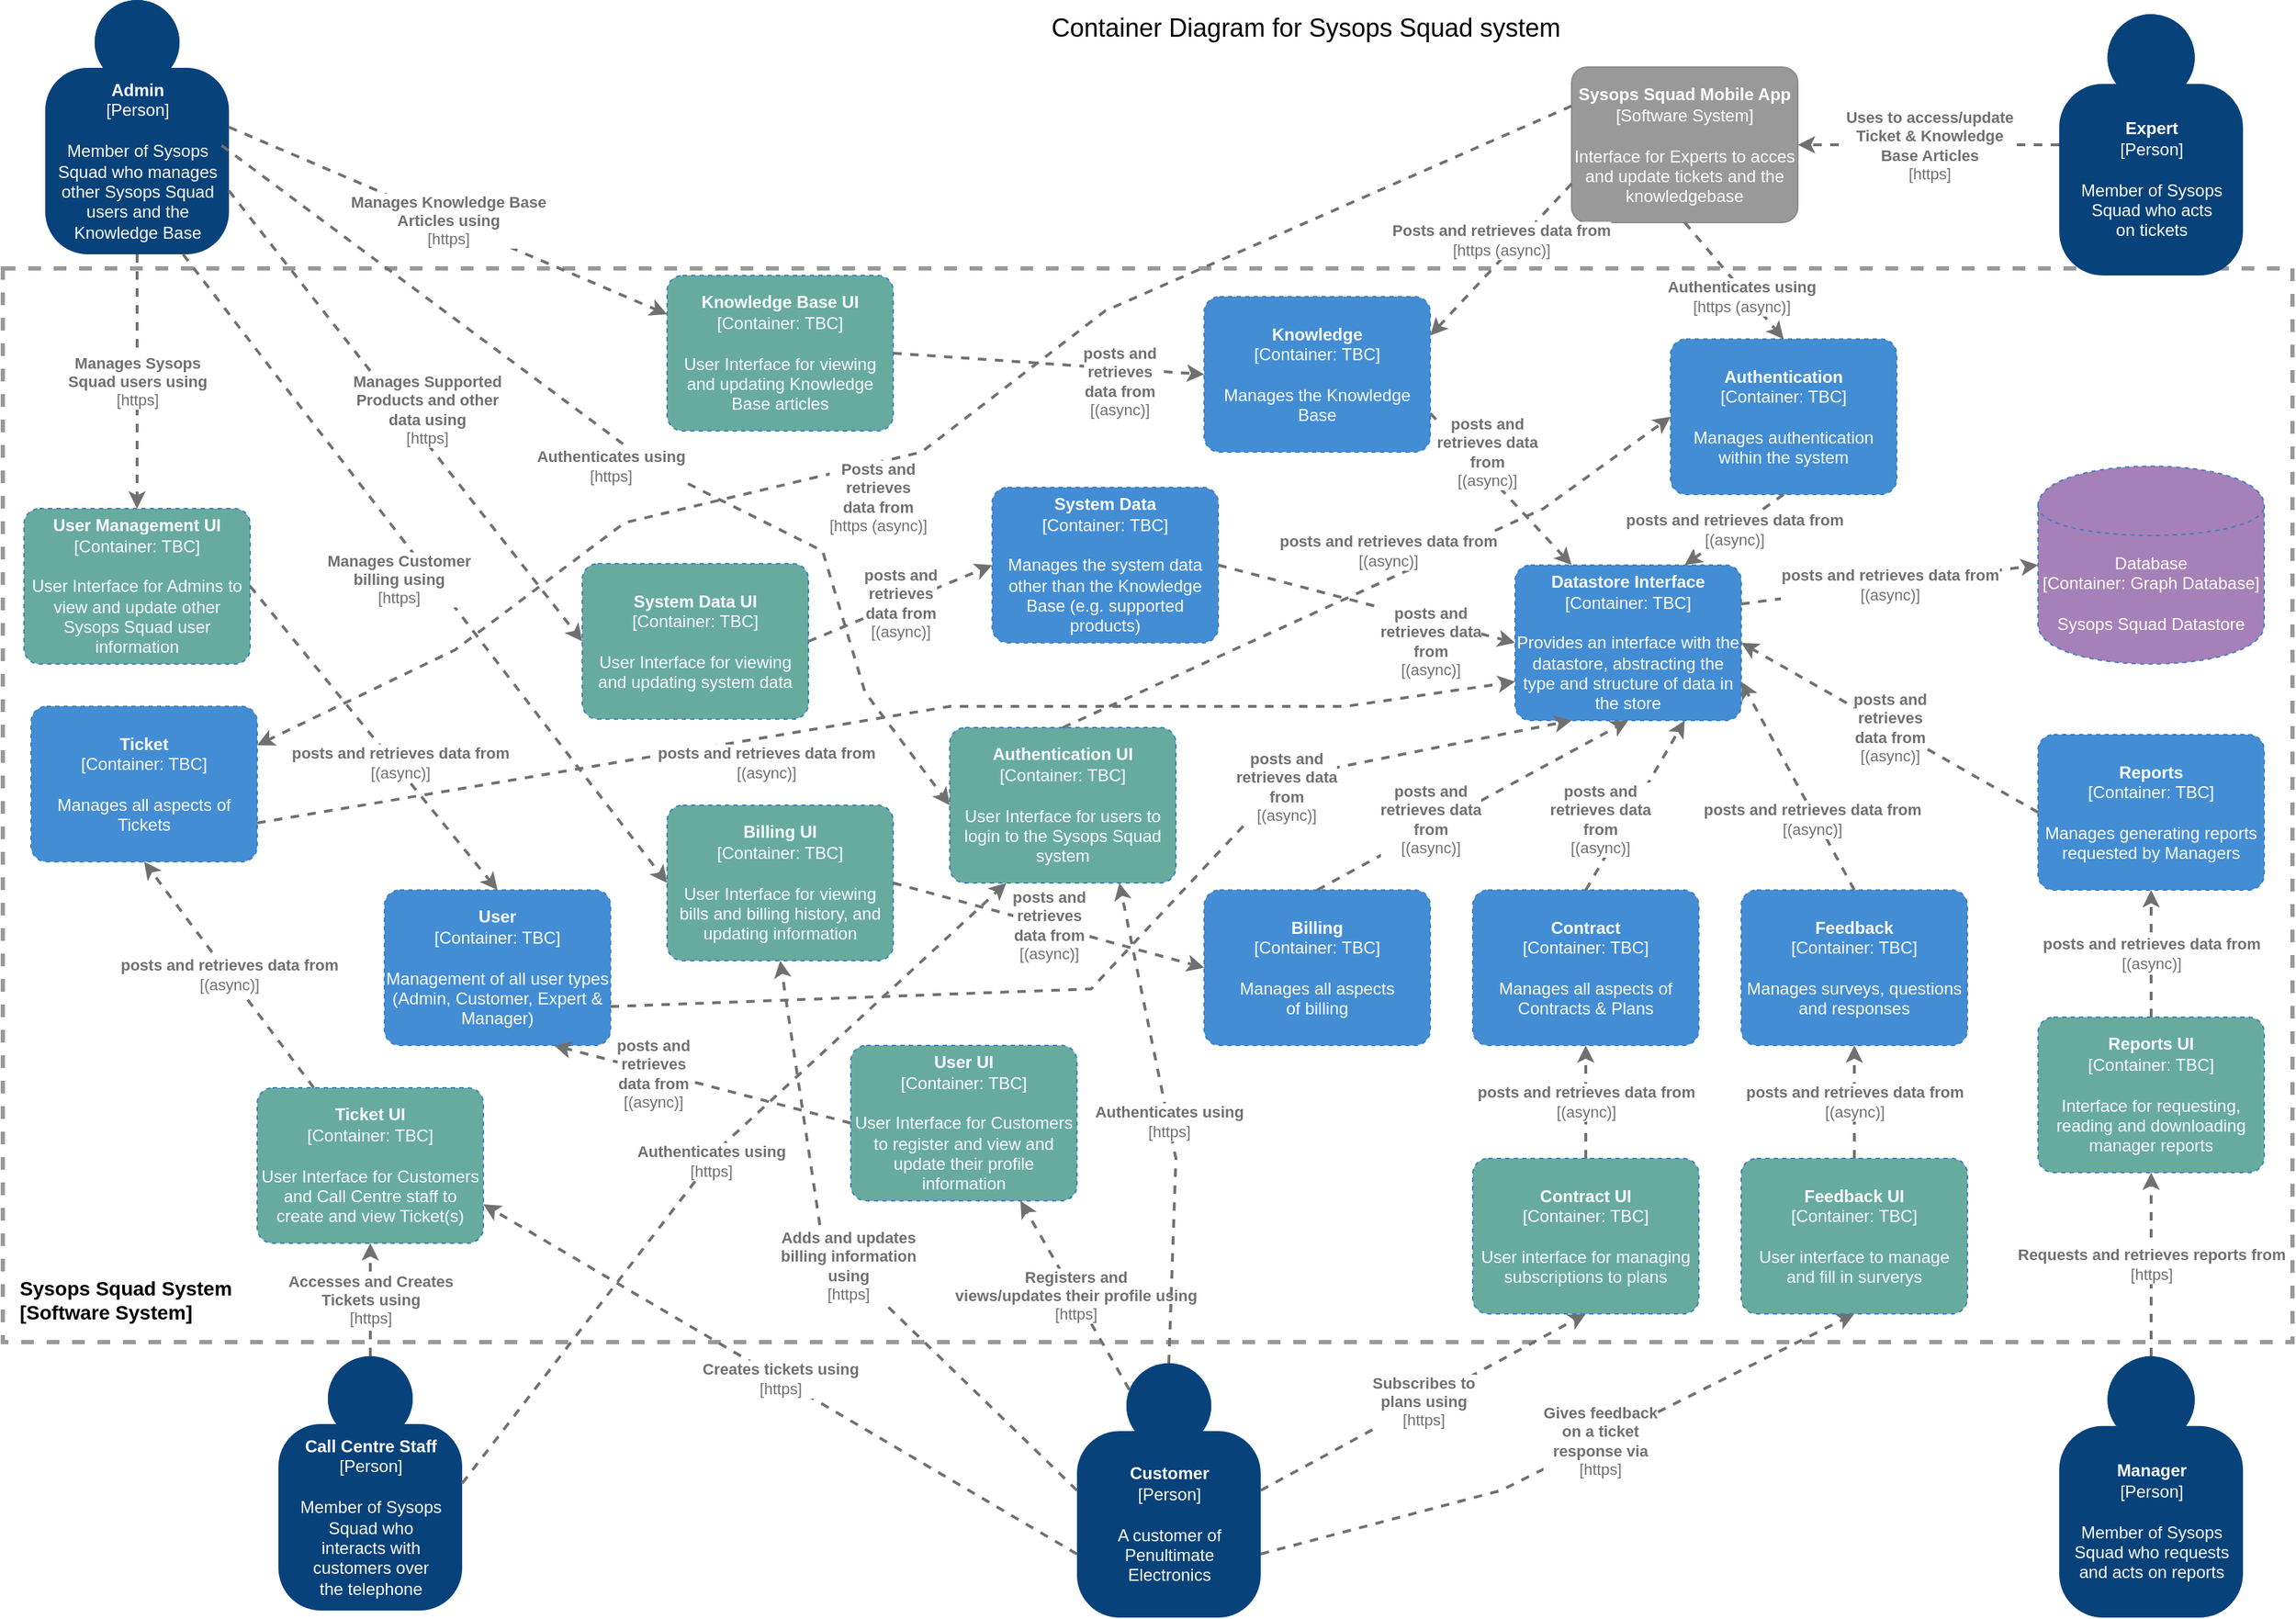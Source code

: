 <mxfile version="14.5.1" type="device"><diagram id="JGTKdq4J8OPJNDH91K8Y" name="Page-1"><mxGraphModel dx="1169" dy="585" grid="1" gridSize="10" guides="1" tooltips="1" connect="1" arrows="1" fold="1" page="1" pageScale="1" pageWidth="1654" pageHeight="1169" math="0" shadow="0"><root><mxCell id="0"/><mxCell id="1" parent="0"/><mxCell id="9Mu90uJZ-NPOADi5AcDV-2" value="" style="rounded=0;whiteSpace=wrap;html=1;dashed=1;strokeWidth=3;strokeColor=#999999;" vertex="1" parent="1"><mxGeometry x="20" y="200" width="1620" height="760" as="geometry"/></mxCell><object placeholders="1" c4Name="Customer" c4Type="Person" c4Description="A customer of &#10;Penultimate &#10;Electronics" label="&lt;b&gt;%c4Name%&lt;/b&gt;&lt;div&gt;[%c4Type%]&lt;/div&gt;&lt;br&gt;&lt;div&gt;%c4Description%&lt;/div&gt;" id="MWgoqS0WtZzF7urWiFQv-1"><mxCell style="html=1;dashed=0;whitespace=wrap;fillColor=#08427b;strokeColor=none;fontColor=#ffffff;shape=mxgraph.c4.person;align=center;metaEdit=1;points=[[0.5,0,0],[1,0.5,0],[1,0.75,0],[0.75,1,0],[0.5,1,0],[0.25,1,0],[0,0.75,0],[0,0.5,0]];metaData={&quot;c4Type&quot;:{&quot;editable&quot;:false}};" parent="1" vertex="1"><mxGeometry x="780" y="975" width="130" height="180" as="geometry"/></mxCell></object><object placeholders="1" c4Name="Sysops Squad Mobile App" c4Type="Software System" c4Description="Interface for Experts to acces and update tickets and the knowledgebase" label="&lt;b&gt;%c4Name%&lt;/b&gt;&lt;div&gt;[%c4Type%]&lt;/div&gt;&lt;br&gt;&lt;div&gt;%c4Description%&lt;/div&gt;" id="MWgoqS0WtZzF7urWiFQv-3"><mxCell style="rounded=1;whiteSpace=wrap;html=1;labelBackgroundColor=none;fillColor=#999999;fontColor=#ffffff;align=center;arcSize=10;strokeColor=#8A8A8A;metaEdit=1;metaData={&quot;c4Type&quot;:{&quot;editable&quot;:false}};points=[[0.25,0,0],[0.5,0,0],[0.75,0,0],[1,0.25,0],[1,0.5,0],[1,0.75,0],[0.75,1,0],[0.5,1,0],[0.25,1,0],[0,0.75,0],[0,0.5,0],[0,0.25,0]];" parent="1" vertex="1"><mxGeometry x="1130" y="57.5" width="160" height="110.0" as="geometry"/></mxCell></object><object placeholders="1" c4Name="Expert" c4Type="Person" c4Description="Member of Sysops &#10;Squad who acts &#10;on tickets" label="&lt;b&gt;%c4Name%&lt;/b&gt;&lt;div&gt;[%c4Type%]&lt;/div&gt;&lt;br&gt;&lt;div&gt;%c4Description%&lt;/div&gt;" id="MWgoqS0WtZzF7urWiFQv-5"><mxCell style="html=1;dashed=0;whitespace=wrap;fillColor=#08427b;strokeColor=none;fontColor=#ffffff;shape=mxgraph.c4.person;align=center;metaEdit=1;points=[[0.5,0,0],[1,0.5,0],[1,0.75,0],[0.75,1,0],[0.5,1,0],[0.25,1,0],[0,0.75,0],[0,0.5,0]];metaData={&quot;c4Type&quot;:{&quot;editable&quot;:false}};" parent="1" vertex="1"><mxGeometry x="1475" y="20" width="130" height="185" as="geometry"/></mxCell></object><object placeholders="1" c4Name="Call Centre Staff" c4Type="Person" c4Description="Member of Sysops&#10;Squad who &#10;interacts with &#10;customers over &#10;the telephone" label="&lt;b&gt;%c4Name%&lt;/b&gt;&lt;div&gt;[%c4Type%]&lt;/div&gt;&lt;br&gt;&lt;div&gt;%c4Description%&lt;/div&gt;" id="MWgoqS0WtZzF7urWiFQv-6"><mxCell style="html=1;dashed=0;whitespace=wrap;fillColor=#08427b;strokeColor=none;fontColor=#ffffff;shape=mxgraph.c4.person;align=center;metaEdit=1;points=[[0.5,0,0],[1,0.5,0],[1,0.75,0],[0.75,1,0],[0.5,1,0],[0.25,1,0],[0,0.75,0],[0,0.5,0]];metaData={&quot;c4Type&quot;:{&quot;editable&quot;:false}};" parent="1" vertex="1"><mxGeometry x="215" y="970" width="130" height="180" as="geometry"/></mxCell></object><object placeholders="1" c4Name="Admin" c4Type="Person" c4Description="Member of Sysops &#10;Squad who manages &#10;other Sysops Squad &#10;users and the &#10;Knowledge Base" label="&lt;b&gt;%c4Name%&lt;/b&gt;&lt;div&gt;[%c4Type%]&lt;/div&gt;&lt;br&gt;&lt;div&gt;%c4Description%&lt;/div&gt;" id="MWgoqS0WtZzF7urWiFQv-7"><mxCell style="html=1;dashed=0;whitespace=wrap;fillColor=#08427b;strokeColor=none;fontColor=#ffffff;shape=mxgraph.c4.person;align=center;metaEdit=1;points=[[0.5,0,0],[1,0.5,0],[1,0.75,0],[0.75,1,0],[0.5,1,0],[0.25,1,0],[0,0.75,0],[0,0.5,0]];metaData={&quot;c4Type&quot;:{&quot;editable&quot;:false}};" parent="1" vertex="1"><mxGeometry x="50" y="10" width="130" height="180" as="geometry"/></mxCell></object><object placeholders="1" c4Type="Relationship" c4Technology="https (async)" c4Description="Posts and retrieves data from" label="&lt;div style=&quot;text-align: left&quot;&gt;&lt;div style=&quot;text-align: center&quot;&gt;&lt;b&gt;%c4Description%&lt;/b&gt;&lt;/div&gt;&lt;div style=&quot;text-align: center&quot;&gt;[%c4Technology%]&lt;/div&gt;&lt;/div&gt;" id="MWgoqS0WtZzF7urWiFQv-11"><mxCell style="edgeStyle=none;rounded=0;html=1;jettySize=auto;orthogonalLoop=1;strokeColor=#707070;strokeWidth=2;fontColor=#707070;jumpStyle=none;dashed=1;metaEdit=1;metaData={&quot;c4Type&quot;:{&quot;editable&quot;:false}};exitX=0;exitY=0.75;exitDx=0;exitDy=0;exitPerimeter=0;entryX=1;entryY=0.25;entryDx=0;entryDy=0;entryPerimeter=0;" parent="1" source="MWgoqS0WtZzF7urWiFQv-3" target="9Mu90uJZ-NPOADi5AcDV-58" edge="1"><mxGeometry x="-0.137" y="-9" width="160" relative="1" as="geometry"><mxPoint x="710" y="590" as="sourcePoint"/><mxPoint x="580" y="20" as="targetPoint"/><mxPoint as="offset"/></mxGeometry></mxCell></object><object placeholders="1" c4Type="Relationship" c4Technology="https" c4Description="Uses to access/update &#10;Ticket &amp; Knowledge &#10;Base Articles" label="&lt;div style=&quot;text-align: left&quot;&gt;&lt;div style=&quot;text-align: center&quot;&gt;&lt;b&gt;%c4Description%&lt;/b&gt;&lt;/div&gt;&lt;div style=&quot;text-align: center&quot;&gt;[%c4Technology%]&lt;/div&gt;&lt;/div&gt;" id="MWgoqS0WtZzF7urWiFQv-12"><mxCell style="edgeStyle=none;rounded=0;html=1;entryX=1;entryY=0.5;jettySize=auto;orthogonalLoop=1;strokeColor=#707070;strokeWidth=2;fontColor=#707070;jumpStyle=none;dashed=1;metaEdit=1;metaData={&quot;c4Type&quot;:{&quot;editable&quot;:false}};exitX=0;exitY=0.5;exitDx=0;exitDy=0;exitPerimeter=0;entryDx=0;entryDy=0;entryPerimeter=0;" parent="1" source="MWgoqS0WtZzF7urWiFQv-5" target="MWgoqS0WtZzF7urWiFQv-3" edge="1"><mxGeometry width="160" relative="1" as="geometry"><mxPoint x="790" y="520" as="sourcePoint"/><mxPoint x="950" y="520" as="targetPoint"/></mxGeometry></mxCell></object><object c4Type="Relationship" c4Technology="https" c4Description="Accesses and Creates &#10;Tickets using" label="&lt;div style=&quot;text-align: left&quot;&gt;&lt;div style=&quot;text-align: center&quot;&gt;&lt;b&gt;%c4Description%&lt;/b&gt;&lt;/div&gt;&lt;div style=&quot;text-align: center&quot;&gt;[%c4Technology%]&lt;/div&gt;&lt;/div&gt;" placeholders="1" id="MWgoqS0WtZzF7urWiFQv-14"><mxCell style="edgeStyle=none;rounded=0;html=1;jettySize=auto;orthogonalLoop=1;strokeColor=#707070;strokeWidth=2;fontColor=#707070;jumpStyle=none;dashed=1;metaEdit=1;metaData={&quot;c4Type&quot;:{&quot;editable&quot;:false}};exitX=0.5;exitY=0;exitDx=0;exitDy=0;exitPerimeter=0;entryX=0.5;entryY=1;entryDx=0;entryDy=0;entryPerimeter=0;" parent="1" source="MWgoqS0WtZzF7urWiFQv-6" target="9Mu90uJZ-NPOADi5AcDV-9" edge="1"><mxGeometry width="160" relative="1" as="geometry"><mxPoint x="160" y="500" as="sourcePoint"/><mxPoint x="60" y="640" as="targetPoint"/></mxGeometry></mxCell></object><object placeholders="1" c4Type="Relationship" c4Technology="https" c4Description="Manages Sysops &#10;Squad users using" label="&lt;div style=&quot;text-align: left&quot;&gt;&lt;div style=&quot;text-align: center&quot;&gt;&lt;b&gt;%c4Description%&lt;/b&gt;&lt;/div&gt;&lt;div style=&quot;text-align: center&quot;&gt;[%c4Technology%]&lt;/div&gt;&lt;/div&gt;" id="MWgoqS0WtZzF7urWiFQv-16"><mxCell style="edgeStyle=none;rounded=0;html=1;jettySize=auto;orthogonalLoop=1;strokeColor=#707070;strokeWidth=2;fontColor=#707070;jumpStyle=none;dashed=1;metaEdit=1;metaData={&quot;c4Type&quot;:{&quot;editable&quot;:false}};exitX=0.5;exitY=1;exitDx=0;exitDy=0;exitPerimeter=0;entryX=0.5;entryY=0;entryDx=0;entryDy=0;entryPerimeter=0;" parent="1" source="MWgoqS0WtZzF7urWiFQv-7" target="9Mu90uJZ-NPOADi5AcDV-56" edge="1"><mxGeometry width="160" relative="1" as="geometry"><mxPoint x="540" y="250" as="sourcePoint"/><mxPoint x="410" y="100" as="targetPoint"/></mxGeometry></mxCell></object><mxCell id="MWgoqS0WtZzF7urWiFQv-17" value="&lt;font style=&quot;font-size: 18px&quot;&gt;Container Diagram for Sysops Squad system&lt;/font&gt;" style="text;html=1;align=left;verticalAlign=middle;resizable=0;points=[];autosize=1;" parent="1" vertex="1"><mxGeometry x="760" y="20" width="380" height="20" as="geometry"/></mxCell><object placeholders="1" c4Name="Reports" c4Type="Container" c4Technology="TBC" c4Description="Manages generating reports requested by Managers" label="&lt;b&gt;%c4Name%&lt;/b&gt;&lt;div&gt;[%c4Type%: %c4Technology%]&lt;/div&gt;&lt;br&gt;&lt;div&gt;%c4Description%&lt;/div&gt;" id="9Mu90uJZ-NPOADi5AcDV-7"><mxCell style="rounded=1;whiteSpace=wrap;html=1;labelBackgroundColor=none;fillColor=#438DD5;fontColor=#ffffff;align=center;arcSize=10;strokeColor=#3C7FC0;metaEdit=1;metaData={&quot;c4Type&quot;:{&quot;editable&quot;:false}};points=[[0.25,0,0],[0.5,0,0],[0.75,0,0],[1,0.25,0],[1,0.5,0],[1,0.75,0],[0.75,1,0],[0.5,1,0],[0.25,1,0],[0,0.75,0],[0,0.5,0],[0,0.25,0]];dashed=1;" vertex="1" parent="1"><mxGeometry x="1460" y="530" width="160" height="110.0" as="geometry"/></mxCell></object><object placeholders="1" c4Name="Feedback" c4Type="Container" c4Technology="TBC" c4Description="Manages surveys, questions and responses" label="&lt;b&gt;%c4Name%&lt;/b&gt;&lt;div&gt;[%c4Type%: %c4Technology%]&lt;/div&gt;&lt;br&gt;&lt;div&gt;%c4Description%&lt;/div&gt;" id="9Mu90uJZ-NPOADi5AcDV-11"><mxCell style="rounded=1;whiteSpace=wrap;html=1;labelBackgroundColor=none;fillColor=#438DD5;fontColor=#ffffff;align=center;arcSize=10;strokeColor=#3C7FC0;metaEdit=1;metaData={&quot;c4Type&quot;:{&quot;editable&quot;:false}};points=[[0.25,0,0],[0.5,0,0],[0.75,0,0],[1,0.25,0],[1,0.5,0],[1,0.75,0],[0.75,1,0],[0.5,1,0],[0.25,1,0],[0,0.75,0],[0,0.5,0],[0,0.25,0]];dashed=1;" vertex="1" parent="1"><mxGeometry x="1250" y="640" width="160" height="110.0" as="geometry"/></mxCell></object><object placeholders="1" c4Type="Relationship" c4Technology="https" c4Description="Registers and &#10;views/updates their profile using" label="&lt;div style=&quot;text-align: left&quot;&gt;&lt;div style=&quot;text-align: center&quot;&gt;&lt;b&gt;%c4Description%&lt;/b&gt;&lt;/div&gt;&lt;div style=&quot;text-align: center&quot;&gt;[%c4Technology%]&lt;/div&gt;&lt;/div&gt;" id="9Mu90uJZ-NPOADi5AcDV-13"><mxCell style="edgeStyle=none;rounded=0;html=1;jettySize=auto;orthogonalLoop=1;strokeColor=#707070;strokeWidth=2;fontColor=#707070;jumpStyle=none;dashed=1;metaEdit=1;metaData={&quot;c4Type&quot;:{&quot;editable&quot;:false}};entryX=0.75;entryY=1;entryDx=0;entryDy=0;entryPerimeter=0;exitX=0.285;exitY=0.104;exitDx=0;exitDy=0;exitPerimeter=0;" edge="1" parent="1" source="MWgoqS0WtZzF7urWiFQv-1" target="9Mu90uJZ-NPOADi5AcDV-4"><mxGeometry width="160" relative="1" as="geometry"><mxPoint x="630" y="1030" as="sourcePoint"/><mxPoint x="1215" y="720" as="targetPoint"/></mxGeometry></mxCell></object><object placeholders="1" c4Type="Relationship" c4Technology="https" c4Description="Authenticates using" label="&lt;div style=&quot;text-align: left&quot;&gt;&lt;div style=&quot;text-align: center&quot;&gt;&lt;b&gt;%c4Description%&lt;/b&gt;&lt;/div&gt;&lt;div style=&quot;text-align: center&quot;&gt;[%c4Technology%]&lt;/div&gt;&lt;/div&gt;" id="9Mu90uJZ-NPOADi5AcDV-16"><mxCell style="edgeStyle=none;rounded=0;html=1;jettySize=auto;orthogonalLoop=1;strokeColor=#707070;strokeWidth=2;fontColor=#707070;jumpStyle=none;dashed=1;metaEdit=1;metaData={&quot;c4Type&quot;:{&quot;editable&quot;:false}};exitX=0.5;exitY=0;exitDx=0;exitDy=0;exitPerimeter=0;entryX=0.75;entryY=1;entryDx=0;entryDy=0;entryPerimeter=0;" edge="1" parent="1" source="MWgoqS0WtZzF7urWiFQv-1" target="9Mu90uJZ-NPOADi5AcDV-5"><mxGeometry width="160" relative="1" as="geometry"><mxPoint x="950" y="810" as="sourcePoint"/><mxPoint x="1120" y="690" as="targetPoint"/><Array as="points"><mxPoint x="850" y="830"/></Array></mxGeometry></mxCell></object><object placeholders="1" c4Type="Relationship" c4Technology="https" c4Description="Subscribes to &#10;plans using" label="&lt;div style=&quot;text-align: left&quot;&gt;&lt;div style=&quot;text-align: center&quot;&gt;&lt;b&gt;%c4Description%&lt;/b&gt;&lt;/div&gt;&lt;div style=&quot;text-align: center&quot;&gt;[%c4Technology%]&lt;/div&gt;&lt;/div&gt;" id="9Mu90uJZ-NPOADi5AcDV-17"><mxCell style="edgeStyle=none;rounded=0;html=1;jettySize=auto;orthogonalLoop=1;strokeColor=#707070;strokeWidth=2;fontColor=#707070;jumpStyle=none;dashed=1;metaEdit=1;metaData={&quot;c4Type&quot;:{&quot;editable&quot;:false}};exitX=1;exitY=0.5;exitDx=0;exitDy=0;exitPerimeter=0;entryX=0.5;entryY=1;entryDx=0;entryDy=0;entryPerimeter=0;" edge="1" parent="1" source="MWgoqS0WtZzF7urWiFQv-1" target="9Mu90uJZ-NPOADi5AcDV-10"><mxGeometry width="160" relative="1" as="geometry"><mxPoint x="930" y="780" as="sourcePoint"/><mxPoint x="1100" y="660" as="targetPoint"/></mxGeometry></mxCell></object><object placeholders="1" c4Type="Relationship" c4Technology="https" c4Description="Creates tickets using" label="&lt;div style=&quot;text-align: left&quot;&gt;&lt;div style=&quot;text-align: center&quot;&gt;&lt;b&gt;%c4Description%&lt;/b&gt;&lt;/div&gt;&lt;div style=&quot;text-align: center&quot;&gt;[%c4Technology%]&lt;/div&gt;&lt;/div&gt;" id="9Mu90uJZ-NPOADi5AcDV-18"><mxCell style="edgeStyle=none;rounded=0;html=1;jettySize=auto;orthogonalLoop=1;strokeColor=#707070;strokeWidth=2;fontColor=#707070;jumpStyle=none;dashed=1;metaEdit=1;metaData={&quot;c4Type&quot;:{&quot;editable&quot;:false}};entryX=1;entryY=0.75;entryDx=0;entryDy=0;entryPerimeter=0;exitX=0;exitY=0.75;exitDx=0;exitDy=0;exitPerimeter=0;" edge="1" parent="1" source="MWgoqS0WtZzF7urWiFQv-1" target="9Mu90uJZ-NPOADi5AcDV-9"><mxGeometry width="160" relative="1" as="geometry"><mxPoint x="720" y="1120" as="sourcePoint"/><mxPoint x="1110" y="640" as="targetPoint"/></mxGeometry></mxCell></object><object placeholders="1" c4Type="Relationship" c4Technology="https" c4Description="Adds and updates &#10;billing information &#10;using" label="&lt;div style=&quot;text-align: left&quot;&gt;&lt;div style=&quot;text-align: center&quot;&gt;&lt;b&gt;%c4Description%&lt;/b&gt;&lt;/div&gt;&lt;div style=&quot;text-align: center&quot;&gt;[%c4Technology%]&lt;/div&gt;&lt;/div&gt;" id="MWgoqS0WtZzF7urWiFQv-10"><mxCell style="edgeStyle=none;rounded=0;html=1;jettySize=auto;orthogonalLoop=1;strokeColor=#707070;strokeWidth=2;fontColor=#707070;jumpStyle=none;dashed=1;metaEdit=1;metaData={&quot;c4Type&quot;:{&quot;editable&quot;:false}};exitX=0;exitY=0.5;exitDx=0;exitDy=0;exitPerimeter=0;entryX=0.5;entryY=1;entryDx=0;entryDy=0;entryPerimeter=0;" parent="1" target="9Mu90uJZ-NPOADi5AcDV-6" edge="1" source="MWgoqS0WtZzF7urWiFQv-1"><mxGeometry x="0.001" y="-1" width="160" relative="1" as="geometry"><mxPoint x="960" y="800" as="sourcePoint"/><mxPoint x="1130" y="680" as="targetPoint"/><Array as="points"><mxPoint x="600" y="890"/></Array><mxPoint as="offset"/></mxGeometry></mxCell></object><object placeholders="1" c4Type="Relationship" c4Technology="https" c4Description="Gives feedback &#10;on a ticket &#10;response via" label="&lt;div style=&quot;text-align: left&quot;&gt;&lt;div style=&quot;text-align: center&quot;&gt;&lt;b&gt;%c4Description%&lt;/b&gt;&lt;/div&gt;&lt;div style=&quot;text-align: center&quot;&gt;[%c4Technology%]&lt;/div&gt;&lt;/div&gt;" id="9Mu90uJZ-NPOADi5AcDV-24"><mxCell style="edgeStyle=none;rounded=0;html=1;jettySize=auto;orthogonalLoop=1;strokeColor=#707070;strokeWidth=2;fontColor=#707070;jumpStyle=none;dashed=1;metaEdit=1;metaData={&quot;c4Type&quot;:{&quot;editable&quot;:false}};exitX=1;exitY=0.75;exitDx=0;exitDy=0;exitPerimeter=0;entryX=0.5;entryY=1;entryDx=0;entryDy=0;entryPerimeter=0;" edge="1" parent="1" source="MWgoqS0WtZzF7urWiFQv-1" target="9Mu90uJZ-NPOADi5AcDV-19"><mxGeometry x="0.116" width="160" relative="1" as="geometry"><mxPoint x="830" y="1010" as="sourcePoint"/><mxPoint x="900" y="600.0" as="targetPoint"/><Array as="points"><mxPoint x="1080" y="1065"/></Array><mxPoint as="offset"/></mxGeometry></mxCell></object><object placeholders="1" c4Name="Contract" c4Type="Container" c4Technology="TBC" c4Description="Manages all aspects of Contracts &amp; Plans" label="&lt;b&gt;%c4Name%&lt;/b&gt;&lt;div&gt;[%c4Type%: %c4Technology%]&lt;/div&gt;&lt;br&gt;&lt;div&gt;%c4Description%&lt;/div&gt;" id="9Mu90uJZ-NPOADi5AcDV-26"><mxCell style="rounded=1;whiteSpace=wrap;html=1;labelBackgroundColor=none;fillColor=#438DD5;fontColor=#ffffff;align=center;arcSize=10;strokeColor=#3C7FC0;metaEdit=1;metaData={&quot;c4Type&quot;:{&quot;editable&quot;:false}};points=[[0.25,0,0],[0.5,0,0],[0.75,0,0],[1,0.25,0],[1,0.5,0],[1,0.75,0],[0.75,1,0],[0.5,1,0],[0.25,1,0],[0,0.75,0],[0,0.5,0],[0,0.25,0]];dashed=1;" vertex="1" parent="1"><mxGeometry x="1060" y="640" width="160" height="110.0" as="geometry"/></mxCell></object><object placeholders="1" c4Type="Relationship" c4Technology="(async)" c4Description="posts and retrieves data from" label="&lt;div style=&quot;text-align: left&quot;&gt;&lt;div style=&quot;text-align: center&quot;&gt;&lt;b&gt;%c4Description%&lt;/b&gt;&lt;/div&gt;&lt;div style=&quot;text-align: center&quot;&gt;[%c4Technology%]&lt;/div&gt;&lt;/div&gt;" id="9Mu90uJZ-NPOADi5AcDV-27"><mxCell style="edgeStyle=none;rounded=0;html=1;entryX=0.5;entryY=1;jettySize=auto;orthogonalLoop=1;strokeColor=#707070;strokeWidth=2;fontColor=#707070;jumpStyle=none;dashed=1;metaEdit=1;metaData={&quot;c4Type&quot;:{&quot;editable&quot;:false}};exitX=0.5;exitY=0;exitDx=0;exitDy=0;exitPerimeter=0;entryDx=0;entryDy=0;entryPerimeter=0;" edge="1" parent="1" source="9Mu90uJZ-NPOADi5AcDV-19" target="9Mu90uJZ-NPOADi5AcDV-11"><mxGeometry width="160" relative="1" as="geometry"><mxPoint x="870" y="630" as="sourcePoint"/><mxPoint x="1030" y="630" as="targetPoint"/></mxGeometry></mxCell></object><mxCell id="9Mu90uJZ-NPOADi5AcDV-28" value="" style="group" vertex="1" connectable="0" parent="1"><mxGeometry x="1250" y="830" width="160" height="110" as="geometry"/></mxCell><object placeholders="1" c4Name="Feedback UI" c4Type="Container" c4Technology="TBC" c4Description="User interface to manage and fill in surverys" label="&lt;b&gt;%c4Name%&lt;/b&gt;&lt;div&gt;[%c4Type%: %c4Technology%]&lt;/div&gt;&lt;br&gt;&lt;div&gt;%c4Description%&lt;/div&gt;" id="9Mu90uJZ-NPOADi5AcDV-19"><mxCell style="rounded=1;whiteSpace=wrap;html=1;labelBackgroundColor=none;fontColor=#ffffff;align=center;arcSize=10;strokeColor=#3C7FC0;metaEdit=1;metaData={&quot;c4Type&quot;:{&quot;editable&quot;:false}};points=[[0.25,0,0],[0.5,0,0],[0.75,0,0],[1,0.25,0],[1,0.5,0],[1,0.75,0],[0.75,1,0],[0.5,1,0],[0.25,1,0],[0,0.75,0],[0,0.5,0],[0,0.25,0]];dashed=1;fillColor=#67AB9F;" vertex="1" parent="9Mu90uJZ-NPOADi5AcDV-28"><mxGeometry width="160" height="110.0" as="geometry"/></mxCell></object><object placeholders="1" c4Type="Relationship" c4Technology="(async)" c4Description="posts and retrieves data from" label="&lt;div style=&quot;text-align: left&quot;&gt;&lt;div style=&quot;text-align: center&quot;&gt;&lt;b&gt;%c4Description%&lt;/b&gt;&lt;/div&gt;&lt;div style=&quot;text-align: center&quot;&gt;[%c4Technology%]&lt;/div&gt;&lt;/div&gt;" id="9Mu90uJZ-NPOADi5AcDV-30"><mxCell style="edgeStyle=none;rounded=0;html=1;entryX=0.5;entryY=1;jettySize=auto;orthogonalLoop=1;strokeColor=#707070;strokeWidth=2;fontColor=#707070;jumpStyle=none;dashed=1;metaEdit=1;metaData={&quot;c4Type&quot;:{&quot;editable&quot;:false}};exitX=0.5;exitY=0;exitDx=0;exitDy=0;exitPerimeter=0;entryDx=0;entryDy=0;entryPerimeter=0;" edge="1" parent="1" source="9Mu90uJZ-NPOADi5AcDV-10" target="9Mu90uJZ-NPOADi5AcDV-26"><mxGeometry width="160" relative="1" as="geometry"><mxPoint x="1110.0" y="680" as="sourcePoint"/><mxPoint x="1090.0" y="600.0" as="targetPoint"/></mxGeometry></mxCell></object><mxCell id="9Mu90uJZ-NPOADi5AcDV-32" value="" style="group" vertex="1" connectable="0" parent="1"><mxGeometry x="1060" y="830" width="160" height="110" as="geometry"/></mxCell><object placeholders="1" c4Name="Contract UI" c4Type="Container" c4Technology="TBC" c4Description="User interface for managing subscriptions to plans" label="&lt;b&gt;%c4Name%&lt;/b&gt;&lt;div&gt;[%c4Type%: %c4Technology%]&lt;/div&gt;&lt;br&gt;&lt;div&gt;%c4Description%&lt;/div&gt;" id="9Mu90uJZ-NPOADi5AcDV-10"><mxCell style="rounded=1;whiteSpace=wrap;html=1;labelBackgroundColor=none;fontColor=#ffffff;align=center;arcSize=10;strokeColor=#3C7FC0;metaEdit=1;metaData={&quot;c4Type&quot;:{&quot;editable&quot;:false}};points=[[0.25,0,0],[0.5,0,0],[0.75,0,0],[1,0.25,0],[1,0.5,0],[1,0.75,0],[0.75,1,0],[0.5,1,0],[0.25,1,0],[0,0.75,0],[0,0.5,0],[0,0.25,0]];dashed=1;fillColor=#67AB9F;" vertex="1" parent="9Mu90uJZ-NPOADi5AcDV-32"><mxGeometry width="160" height="110.0" as="geometry"/></mxCell></object><object placeholders="1" c4Name="Manager" c4Type="Person" c4Description="Member of Sysops &#10;Squad who requests&#10;and acts on reports" label="&lt;b&gt;%c4Name%&lt;/b&gt;&lt;div&gt;[%c4Type%]&lt;/div&gt;&lt;br&gt;&lt;div&gt;%c4Description%&lt;/div&gt;" id="9Mu90uJZ-NPOADi5AcDV-33"><mxCell style="html=1;dashed=0;whitespace=wrap;fillColor=#08427b;strokeColor=none;fontColor=#ffffff;shape=mxgraph.c4.person;align=center;metaEdit=1;points=[[0.5,0,0],[1,0.5,0],[1,0.75,0],[0.75,1,0],[0.5,1,0],[0.25,1,0],[0,0.75,0],[0,0.5,0]];metaData={&quot;c4Type&quot;:{&quot;editable&quot;:false}};" vertex="1" parent="1"><mxGeometry x="1475" y="970" width="130" height="185" as="geometry"/></mxCell></object><object placeholders="1" c4Type="Relationship" c4Technology="https" c4Description="Requests and retrieves reports from" label="&lt;div style=&quot;text-align: left&quot;&gt;&lt;div style=&quot;text-align: center&quot;&gt;&lt;b&gt;%c4Description%&lt;/b&gt;&lt;/div&gt;&lt;div style=&quot;text-align: center&quot;&gt;[%c4Technology%]&lt;/div&gt;&lt;/div&gt;" id="9Mu90uJZ-NPOADi5AcDV-34"><mxCell style="edgeStyle=none;rounded=0;html=1;jettySize=auto;orthogonalLoop=1;strokeColor=#707070;strokeWidth=2;fontColor=#707070;jumpStyle=none;dashed=1;metaEdit=1;metaData={&quot;c4Type&quot;:{&quot;editable&quot;:false}};entryX=0.5;entryY=1;entryDx=0;entryDy=0;entryPerimeter=0;exitX=0.5;exitY=0;exitDx=0;exitDy=0;exitPerimeter=0;" edge="1" parent="1" source="9Mu90uJZ-NPOADi5AcDV-33" target="9Mu90uJZ-NPOADi5AcDV-35"><mxGeometry width="160" relative="1" as="geometry"><mxPoint x="1440" y="217.5" as="sourcePoint"/><mxPoint x="1210" y="235" as="targetPoint"/></mxGeometry></mxCell></object><mxCell id="9Mu90uJZ-NPOADi5AcDV-38" value="" style="group" vertex="1" connectable="0" parent="1"><mxGeometry x="1460" y="730" width="160" height="110" as="geometry"/></mxCell><object placeholders="1" c4Name="Reports UI" c4Type="Container" c4Technology="TBC" c4Description="Interface for requesting, reading and downloading manager reports" label="&lt;b&gt;%c4Name%&lt;/b&gt;&lt;div&gt;[%c4Type%: %c4Technology%]&lt;/div&gt;&lt;br&gt;&lt;div&gt;%c4Description%&lt;/div&gt;" id="9Mu90uJZ-NPOADi5AcDV-35"><mxCell style="rounded=1;whiteSpace=wrap;html=1;labelBackgroundColor=none;fontColor=#ffffff;align=center;arcSize=10;strokeColor=#3C7FC0;metaEdit=1;metaData={&quot;c4Type&quot;:{&quot;editable&quot;:false}};points=[[0.25,0,0],[0.5,0,0],[0.75,0,0],[1,0.25,0],[1,0.5,0],[1,0.75,0],[0.75,1,0],[0.5,1,0],[0.25,1,0],[0,0.75,0],[0,0.5,0],[0,0.25,0]];dashed=1;fillColor=#67AB9F;" vertex="1" parent="9Mu90uJZ-NPOADi5AcDV-38"><mxGeometry width="160" height="110.0" as="geometry"/></mxCell></object><object placeholders="1" c4Type="Relationship" c4Technology="(async)" c4Description="posts and retrieves data from" label="&lt;div style=&quot;text-align: left&quot;&gt;&lt;div style=&quot;text-align: center&quot;&gt;&lt;b&gt;%c4Description%&lt;/b&gt;&lt;/div&gt;&lt;div style=&quot;text-align: center&quot;&gt;[%c4Technology%]&lt;/div&gt;&lt;/div&gt;" id="9Mu90uJZ-NPOADi5AcDV-39"><mxCell style="edgeStyle=none;rounded=0;html=1;entryX=0.5;entryY=1;jettySize=auto;orthogonalLoop=1;strokeColor=#707070;strokeWidth=2;fontColor=#707070;jumpStyle=none;dashed=1;metaEdit=1;metaData={&quot;c4Type&quot;:{&quot;editable&quot;:false}};exitX=0.5;exitY=0;exitDx=0;exitDy=0;exitPerimeter=0;entryDx=0;entryDy=0;entryPerimeter=0;" edge="1" parent="1" source="9Mu90uJZ-NPOADi5AcDV-35" target="9Mu90uJZ-NPOADi5AcDV-7"><mxGeometry width="160" relative="1" as="geometry"><mxPoint x="1110" y="680" as="sourcePoint"/><mxPoint x="1200" y="610" as="targetPoint"/></mxGeometry></mxCell></object><object placeholders="1" c4Name="Billing" c4Type="Container" c4Technology="TBC" c4Description="Manages all aspects &#10;of billing" label="&lt;b&gt;%c4Name%&lt;/b&gt;&lt;div&gt;[%c4Type%: %c4Technology%]&lt;/div&gt;&lt;br&gt;&lt;div&gt;%c4Description%&lt;/div&gt;" id="9Mu90uJZ-NPOADi5AcDV-41"><mxCell style="rounded=1;whiteSpace=wrap;html=1;labelBackgroundColor=none;fillColor=#438DD5;fontColor=#ffffff;align=center;arcSize=10;strokeColor=#3C7FC0;metaEdit=1;metaData={&quot;c4Type&quot;:{&quot;editable&quot;:false}};points=[[0.25,0,0],[0.5,0,0],[0.75,0,0],[1,0.25,0],[1,0.5,0],[1,0.75,0],[0.75,1,0],[0.5,1,0],[0.25,1,0],[0,0.75,0],[0,0.5,0],[0,0.25,0]];dashed=1;" vertex="1" parent="1"><mxGeometry x="870" y="640" width="160" height="110.0" as="geometry"/></mxCell></object><mxCell id="9Mu90uJZ-NPOADi5AcDV-43" value="" style="group" vertex="1" connectable="0" parent="1"><mxGeometry x="490" y="580" width="160" height="110" as="geometry"/></mxCell><object placeholders="1" c4Name="Billing UI" c4Type="Container" c4Technology="TBC" c4Description="User Interface for viewing bills and billing history, and updating information" label="&lt;b&gt;%c4Name%&lt;/b&gt;&lt;div&gt;[%c4Type%: %c4Technology%]&lt;/div&gt;&lt;br&gt;&lt;div&gt;%c4Description%&lt;/div&gt;" id="9Mu90uJZ-NPOADi5AcDV-6"><mxCell style="rounded=1;whiteSpace=wrap;html=1;labelBackgroundColor=none;fontColor=#ffffff;align=center;arcSize=10;strokeColor=#3C7FC0;metaEdit=1;metaData={&quot;c4Type&quot;:{&quot;editable&quot;:false}};points=[[0.25,0,0],[0.5,0,0],[0.75,0,0],[1,0.25,0],[1,0.5,0],[1,0.75,0],[0.75,1,0],[0.5,1,0],[0.25,1,0],[0,0.75,0],[0,0.5,0],[0,0.25,0]];dashed=1;fillColor=#67AB9F;" vertex="1" parent="9Mu90uJZ-NPOADi5AcDV-43"><mxGeometry width="160" height="110.0" as="geometry"/></mxCell></object><object placeholders="1" c4Type="Relationship" c4Technology="(async)" c4Description="posts and &#10;retrieves &#10;data from" label="&lt;div style=&quot;text-align: left&quot;&gt;&lt;div style=&quot;text-align: center&quot;&gt;&lt;b&gt;%c4Description%&lt;/b&gt;&lt;/div&gt;&lt;div style=&quot;text-align: center&quot;&gt;[%c4Technology%]&lt;/div&gt;&lt;/div&gt;" id="9Mu90uJZ-NPOADi5AcDV-44"><mxCell style="edgeStyle=none;rounded=0;html=1;entryX=0;entryY=0.5;jettySize=auto;orthogonalLoop=1;strokeColor=#707070;strokeWidth=2;fontColor=#707070;jumpStyle=none;dashed=1;metaEdit=1;metaData={&quot;c4Type&quot;:{&quot;editable&quot;:false}};exitX=1;exitY=0.5;exitDx=0;exitDy=0;exitPerimeter=0;entryDx=0;entryDy=0;entryPerimeter=0;" edge="1" parent="1" source="9Mu90uJZ-NPOADi5AcDV-6" target="9Mu90uJZ-NPOADi5AcDV-41"><mxGeometry width="160" relative="1" as="geometry"><mxPoint x="820" y="560" as="sourcePoint"/><mxPoint x="890" y="450" as="targetPoint"/></mxGeometry></mxCell></object><object placeholders="1" c4Type="Database" c4Technology="Graph Database" c4Description="Sysops Squad Datastore" label="%c4Type%&lt;div&gt;[Container:&amp;nbsp;%c4Technology%]&lt;/div&gt;&lt;br&gt;&lt;div&gt;%c4Description%&lt;/div&gt;" id="9Mu90uJZ-NPOADi5AcDV-45"><mxCell style="shape=cylinder;whiteSpace=wrap;html=1;boundedLbl=1;rounded=0;labelBackgroundColor=none;fontSize=12;fontColor=#ffffff;align=center;strokeColor=#3C7FC0;metaEdit=1;points=[[0.5,0,0],[1,0.25,0],[1,0.5,0],[1,0.75,0],[0.5,1,0],[0,0.75,0],[0,0.5,0],[0,0.25,0]];metaData={&quot;c4Type&quot;:{&quot;editable&quot;:false}};dashed=1;fillColor=#A680B8;" vertex="1" parent="1"><mxGeometry x="1460" y="340" width="160" height="140" as="geometry"/></mxCell></object><object placeholders="1" c4Name="Authentication" c4Type="Container" c4Technology="TBC" c4Description="Manages authentication within the system" label="&lt;b&gt;%c4Name%&lt;/b&gt;&lt;div&gt;[%c4Type%: %c4Technology%]&lt;/div&gt;&lt;br&gt;&lt;div&gt;%c4Description%&lt;/div&gt;" id="9Mu90uJZ-NPOADi5AcDV-46"><mxCell style="rounded=1;whiteSpace=wrap;html=1;labelBackgroundColor=none;fillColor=#438DD5;fontColor=#ffffff;align=center;arcSize=10;strokeColor=#3C7FC0;metaEdit=1;metaData={&quot;c4Type&quot;:{&quot;editable&quot;:false}};points=[[0.25,0,0],[0.5,0,0],[0.75,0,0],[1,0.25,0],[1,0.5,0],[1,0.75,0],[0.75,1,0],[0.5,1,0],[0.25,1,0],[0,0.75,0],[0,0.5,0],[0,0.25,0]];dashed=1;" vertex="1" parent="1"><mxGeometry x="1200" y="250" width="160" height="110.0" as="geometry"/></mxCell></object><object placeholders="1" c4Name="Ticket" c4Type="Container" c4Technology="TBC" c4Description="Manages all aspects of Tickets" label="&lt;b&gt;%c4Name%&lt;/b&gt;&lt;div&gt;[%c4Type%: %c4Technology%]&lt;/div&gt;&lt;br&gt;&lt;div&gt;%c4Description%&lt;/div&gt;" id="9Mu90uJZ-NPOADi5AcDV-49"><mxCell style="rounded=1;whiteSpace=wrap;html=1;labelBackgroundColor=none;fillColor=#438DD5;fontColor=#ffffff;align=center;arcSize=10;strokeColor=#3C7FC0;metaEdit=1;metaData={&quot;c4Type&quot;:{&quot;editable&quot;:false}};points=[[0.25,0,0],[0.5,0,0],[0.75,0,0],[1,0.25,0],[1,0.5,0],[1,0.75,0],[0.75,1,0],[0.5,1,0],[0.25,1,0],[0,0.75,0],[0,0.5,0],[0,0.25,0]];dashed=1;" vertex="1" parent="1"><mxGeometry x="40" y="510" width="160" height="110.0" as="geometry"/></mxCell></object><object placeholders="1" c4Type="Relationship" c4Technology="(async)" c4Description="posts and retrieves data from" label="&lt;div style=&quot;text-align: left&quot;&gt;&lt;div style=&quot;text-align: center&quot;&gt;&lt;b&gt;%c4Description%&lt;/b&gt;&lt;/div&gt;&lt;div style=&quot;text-align: center&quot;&gt;[%c4Technology%]&lt;/div&gt;&lt;/div&gt;" id="9Mu90uJZ-NPOADi5AcDV-50"><mxCell style="edgeStyle=none;rounded=0;html=1;entryX=0.5;entryY=1;jettySize=auto;orthogonalLoop=1;strokeColor=#707070;strokeWidth=2;fontColor=#707070;jumpStyle=none;dashed=1;metaEdit=1;metaData={&quot;c4Type&quot;:{&quot;editable&quot;:false}};exitX=0.25;exitY=0;exitDx=0;exitDy=0;exitPerimeter=0;entryDx=0;entryDy=0;entryPerimeter=0;" edge="1" parent="1" source="9Mu90uJZ-NPOADi5AcDV-9" target="9Mu90uJZ-NPOADi5AcDV-49"><mxGeometry width="160" relative="1" as="geometry"><mxPoint x="765" y="580" as="sourcePoint"/><mxPoint x="720" y="490" as="targetPoint"/></mxGeometry></mxCell></object><mxCell id="9Mu90uJZ-NPOADi5AcDV-51" value="" style="group" vertex="1" connectable="0" parent="1"><mxGeometry x="690" y="525" width="160" height="110" as="geometry"/></mxCell><object placeholders="1" c4Name="Authentication UI" c4Type="Container" c4Technology="TBC" c4Description="User Interface for users to login to the Sysops Squad system" label="&lt;b&gt;%c4Name%&lt;/b&gt;&lt;div&gt;[%c4Type%: %c4Technology%]&lt;/div&gt;&lt;br&gt;&lt;div&gt;%c4Description%&lt;/div&gt;" id="9Mu90uJZ-NPOADi5AcDV-5"><mxCell style="rounded=1;whiteSpace=wrap;html=1;labelBackgroundColor=none;fontColor=#ffffff;align=center;arcSize=10;strokeColor=#3C7FC0;metaEdit=1;metaData={&quot;c4Type&quot;:{&quot;editable&quot;:false}};points=[[0.25,0,0],[0.5,0,0],[0.75,0,0],[1,0.25,0],[1,0.5,0],[1,0.75,0],[0.75,1,0],[0.5,1,0],[0.25,1,0],[0,0.75,0],[0,0.5,0],[0,0.25,0]];dashed=1;fillColor=#67AB9F;" vertex="1" parent="9Mu90uJZ-NPOADi5AcDV-51"><mxGeometry width="160" height="110.0" as="geometry"/></mxCell></object><mxCell id="9Mu90uJZ-NPOADi5AcDV-53" value="" style="group" vertex="1" connectable="0" parent="1"><mxGeometry x="200" y="780" width="160" height="110" as="geometry"/></mxCell><object placeholders="1" c4Name="Ticket UI" c4Type="Container" c4Technology="TBC" c4Description="User Interface for Customers and Call Centre staff to create and view Ticket(s)" label="&lt;b&gt;%c4Name%&lt;/b&gt;&lt;div&gt;[%c4Type%: %c4Technology%]&lt;/div&gt;&lt;br&gt;&lt;div&gt;%c4Description%&lt;/div&gt;" id="9Mu90uJZ-NPOADi5AcDV-9"><mxCell style="rounded=1;whiteSpace=wrap;html=1;labelBackgroundColor=none;fontColor=#ffffff;align=center;arcSize=10;strokeColor=#3C7FC0;metaEdit=1;metaData={&quot;c4Type&quot;:{&quot;editable&quot;:false}};points=[[0.25,0,0],[0.5,0,0],[0.75,0,0],[1,0.25,0],[1,0.5,0],[1,0.75,0],[0.75,1,0],[0.5,1,0],[0.25,1,0],[0,0.75,0],[0,0.5,0],[0,0.25,0]];dashed=1;fillColor=#67AB9F;" vertex="1" parent="9Mu90uJZ-NPOADi5AcDV-53"><mxGeometry width="160" height="110.0" as="geometry"/></mxCell></object><object placeholders="1" c4Name="User" c4Type="Container" c4Technology="TBC" c4Description="Management of all user types (Admin, Customer, Expert &amp; Manager)" label="&lt;b&gt;%c4Name%&lt;/b&gt;&lt;div&gt;[%c4Type%: %c4Technology%]&lt;/div&gt;&lt;br&gt;&lt;div&gt;%c4Description%&lt;/div&gt;" id="9Mu90uJZ-NPOADi5AcDV-54"><mxCell style="rounded=1;whiteSpace=wrap;html=1;labelBackgroundColor=none;fillColor=#438DD5;fontColor=#ffffff;align=center;arcSize=10;strokeColor=#3C7FC0;metaEdit=1;metaData={&quot;c4Type&quot;:{&quot;editable&quot;:false}};points=[[0.25,0,0],[0.5,0,0],[0.75,0,0],[1,0.25,0],[1,0.5,0],[1,0.75,0],[0.75,1,0],[0.5,1,0],[0.25,1,0],[0,0.75,0],[0,0.5,0],[0,0.25,0]];dashed=1;" vertex="1" parent="1"><mxGeometry x="290" y="640" width="160" height="110.0" as="geometry"/></mxCell></object><object placeholders="1" c4Type="Relationship" c4Technology="(async)" c4Description="posts and &#10;retrieves &#10;data from" label="&lt;div style=&quot;text-align: left&quot;&gt;&lt;div style=&quot;text-align: center&quot;&gt;&lt;b&gt;%c4Description%&lt;/b&gt;&lt;/div&gt;&lt;div style=&quot;text-align: center&quot;&gt;[%c4Technology%]&lt;/div&gt;&lt;/div&gt;" id="9Mu90uJZ-NPOADi5AcDV-55"><mxCell style="edgeStyle=none;rounded=0;html=1;entryX=0.75;entryY=1;jettySize=auto;orthogonalLoop=1;strokeColor=#707070;strokeWidth=2;fontColor=#707070;jumpStyle=none;dashed=1;metaEdit=1;metaData={&quot;c4Type&quot;:{&quot;editable&quot;:false}};exitX=0;exitY=0.5;exitDx=0;exitDy=0;exitPerimeter=0;entryDx=0;entryDy=0;entryPerimeter=0;" edge="1" parent="1" source="9Mu90uJZ-NPOADi5AcDV-4" target="9Mu90uJZ-NPOADi5AcDV-54"><mxGeometry x="0.329" y="2" width="160" relative="1" as="geometry"><mxPoint x="590" y="540" as="sourcePoint"/><mxPoint x="530" y="480" as="targetPoint"/><mxPoint as="offset"/></mxGeometry></mxCell></object><object placeholders="1" c4Type="Relationship" c4Technology="(async)" c4Description="posts and retrieves data from" label="&lt;div style=&quot;text-align: left&quot;&gt;&lt;div style=&quot;text-align: center&quot;&gt;&lt;b&gt;%c4Description%&lt;/b&gt;&lt;/div&gt;&lt;div style=&quot;text-align: center&quot;&gt;[%c4Technology%]&lt;/div&gt;&lt;/div&gt;" id="9Mu90uJZ-NPOADi5AcDV-57"><mxCell style="edgeStyle=none;rounded=0;html=1;entryX=0.5;entryY=0;jettySize=auto;orthogonalLoop=1;strokeColor=#707070;strokeWidth=2;fontColor=#707070;jumpStyle=none;dashed=1;metaEdit=1;metaData={&quot;c4Type&quot;:{&quot;editable&quot;:false}};exitX=1;exitY=0.5;exitDx=0;exitDy=0;exitPerimeter=0;entryDx=0;entryDy=0;entryPerimeter=0;" edge="1" parent="1" source="9Mu90uJZ-NPOADi5AcDV-56" target="9Mu90uJZ-NPOADi5AcDV-54"><mxGeometry x="0.178" y="3" width="160" relative="1" as="geometry"><mxPoint x="530" y="700" as="sourcePoint"/><mxPoint x="415" y="620" as="targetPoint"/><mxPoint as="offset"/></mxGeometry></mxCell></object><object placeholders="1" c4Name="Knowledge" c4Type="Container" c4Technology="TBC" c4Description="Manages the Knowledge Base" label="&lt;b&gt;%c4Name%&lt;/b&gt;&lt;div&gt;[%c4Type%: %c4Technology%]&lt;/div&gt;&lt;br&gt;&lt;div&gt;%c4Description%&lt;/div&gt;" id="9Mu90uJZ-NPOADi5AcDV-58"><mxCell style="rounded=1;whiteSpace=wrap;html=1;labelBackgroundColor=none;fillColor=#438DD5;fontColor=#ffffff;align=center;arcSize=10;strokeColor=#3C7FC0;metaEdit=1;metaData={&quot;c4Type&quot;:{&quot;editable&quot;:false}};points=[[0.25,0,0],[0.5,0,0],[0.75,0,0],[1,0.25,0],[1,0.5,0],[1,0.75,0],[0.75,1,0],[0.5,1,0],[0.25,1,0],[0,0.75,0],[0,0.5,0],[0,0.25,0]];dashed=1;" vertex="1" parent="1"><mxGeometry x="870" y="220" width="160" height="110.0" as="geometry"/></mxCell></object><mxCell id="9Mu90uJZ-NPOADi5AcDV-60" value="" style="group" vertex="1" connectable="0" parent="1"><mxGeometry x="620" y="750" width="160" height="110" as="geometry"/></mxCell><object placeholders="1" c4Name="User UI" c4Type="Container" c4Technology="TBC" c4Description="User Interface for Customers to register and view and update their profile information" label="&lt;b&gt;%c4Name%&lt;/b&gt;&lt;div&gt;[%c4Type%: %c4Technology%]&lt;/div&gt;&lt;br&gt;&lt;div&gt;%c4Description%&lt;/div&gt;" id="9Mu90uJZ-NPOADi5AcDV-4"><mxCell style="rounded=1;whiteSpace=wrap;html=1;labelBackgroundColor=none;fontColor=#ffffff;align=center;arcSize=10;strokeColor=#3C7FC0;metaEdit=1;metaData={&quot;c4Type&quot;:{&quot;editable&quot;:false}};points=[[0.25,0,0],[0.5,0,0],[0.75,0,0],[1,0.25,0],[1,0.5,0],[1,0.75,0],[0.75,1,0],[0.5,1,0],[0.25,1,0],[0,0.75,0],[0,0.5,0],[0,0.25,0]];dashed=1;fillColor=#67AB9F;" vertex="1" parent="9Mu90uJZ-NPOADi5AcDV-60"><mxGeometry width="160" height="110.0" as="geometry"/></mxCell></object><mxCell id="9Mu90uJZ-NPOADi5AcDV-62" value="" style="group" vertex="1" connectable="0" parent="1"><mxGeometry x="35" y="370" width="160" height="110" as="geometry"/></mxCell><object placeholders="1" c4Name="User Management UI" c4Type="Container" c4Technology="TBC" c4Description="User Interface for Admins to view and update other Sysops Squad user information" label="&lt;b&gt;%c4Name%&lt;/b&gt;&lt;div&gt;[%c4Type%: %c4Technology%]&lt;/div&gt;&lt;br&gt;&lt;div&gt;%c4Description%&lt;/div&gt;" id="9Mu90uJZ-NPOADi5AcDV-56"><mxCell style="rounded=1;whiteSpace=wrap;html=1;labelBackgroundColor=none;fontColor=#ffffff;align=center;arcSize=10;strokeColor=#3C7FC0;metaEdit=1;metaData={&quot;c4Type&quot;:{&quot;editable&quot;:false}};points=[[0.25,0,0],[0.5,0,0],[0.75,0,0],[1,0.25,0],[1,0.5,0],[1,0.75,0],[0.75,1,0],[0.5,1,0],[0.25,1,0],[0,0.75,0],[0,0.5,0],[0,0.25,0]];dashed=1;fillColor=#67AB9F;" vertex="1" parent="9Mu90uJZ-NPOADi5AcDV-62"><mxGeometry width="160" height="110.0" as="geometry"/></mxCell></object><object placeholders="1" c4Type="Relationship" c4Technology="https (async)" c4Description="Authenticates using" label="&lt;div style=&quot;text-align: left&quot;&gt;&lt;div style=&quot;text-align: center&quot;&gt;&lt;b&gt;%c4Description%&lt;/b&gt;&lt;/div&gt;&lt;div style=&quot;text-align: center&quot;&gt;[%c4Technology%]&lt;/div&gt;&lt;/div&gt;" id="9Mu90uJZ-NPOADi5AcDV-64"><mxCell style="edgeStyle=none;rounded=0;html=1;jettySize=auto;orthogonalLoop=1;strokeColor=#707070;strokeWidth=2;fontColor=#707070;jumpStyle=none;dashed=1;metaEdit=1;metaData={&quot;c4Type&quot;:{&quot;editable&quot;:false}};exitX=0.5;exitY=1;exitDx=0;exitDy=0;exitPerimeter=0;entryX=0.5;entryY=0;entryDx=0;entryDy=0;entryPerimeter=0;" edge="1" parent="1" source="MWgoqS0WtZzF7urWiFQv-3" target="9Mu90uJZ-NPOADi5AcDV-46"><mxGeometry x="0.218" y="-3" width="160" relative="1" as="geometry"><mxPoint x="900" y="405" as="sourcePoint"/><mxPoint x="900" y="175" as="targetPoint"/><mxPoint as="offset"/></mxGeometry></mxCell></object><object placeholders="1" c4Type="Relationship" c4Technology="(async)" c4Description="posts and &#10;retrieves &#10;data from" label="&lt;div style=&quot;text-align: left&quot;&gt;&lt;div style=&quot;text-align: center&quot;&gt;&lt;b&gt;%c4Description%&lt;/b&gt;&lt;/div&gt;&lt;div style=&quot;text-align: center&quot;&gt;[%c4Technology%]&lt;/div&gt;&lt;/div&gt;" id="9Mu90uJZ-NPOADi5AcDV-65"><mxCell style="edgeStyle=none;rounded=0;html=1;entryX=0;entryY=0.5;jettySize=auto;orthogonalLoop=1;strokeColor=#707070;strokeWidth=2;fontColor=#707070;jumpStyle=none;dashed=1;metaEdit=1;metaData={&quot;c4Type&quot;:{&quot;editable&quot;:false}};exitX=1;exitY=0.5;exitDx=0;exitDy=0;exitPerimeter=0;entryDx=0;entryDy=0;entryPerimeter=0;" edge="1" parent="1" source="9Mu90uJZ-NPOADi5AcDV-8" target="9Mu90uJZ-NPOADi5AcDV-58"><mxGeometry x="0.46" y="-9" width="160" relative="1" as="geometry"><mxPoint x="590" y="540" as="sourcePoint"/><mxPoint x="530" y="480" as="targetPoint"/><mxPoint as="offset"/></mxGeometry></mxCell></object><mxCell id="9Mu90uJZ-NPOADi5AcDV-67" value="" style="group" vertex="1" connectable="0" parent="1"><mxGeometry x="490" y="205" width="160" height="110" as="geometry"/></mxCell><object placeholders="1" c4Name="Knowledge Base UI" c4Type="Container" c4Technology="TBC" c4Description="User Interface for viewing and updating Knowledge Base articles" label="&lt;b&gt;%c4Name%&lt;/b&gt;&lt;div&gt;[%c4Type%: %c4Technology%]&lt;/div&gt;&lt;br&gt;&lt;div&gt;%c4Description%&lt;/div&gt;" id="9Mu90uJZ-NPOADi5AcDV-8"><mxCell style="rounded=1;whiteSpace=wrap;html=1;labelBackgroundColor=none;fontColor=#ffffff;align=center;arcSize=10;strokeColor=#3C7FC0;metaEdit=1;metaData={&quot;c4Type&quot;:{&quot;editable&quot;:false}};points=[[0.25,0,0],[0.5,0,0],[0.75,0,0],[1,0.25,0],[1,0.5,0],[1,0.75,0],[0.75,1,0],[0.5,1,0],[0.25,1,0],[0,0.75,0],[0,0.5,0],[0,0.25,0]];dashed=1;fillColor=#67AB9F;" vertex="1" parent="9Mu90uJZ-NPOADi5AcDV-67"><mxGeometry width="160" height="110.0" as="geometry"/></mxCell></object><object placeholders="1" c4Type="Relationship" c4Technology="https" c4Description="Manages Knowledge Base &#10;Articles using" label="&lt;div style=&quot;text-align: left&quot;&gt;&lt;div style=&quot;text-align: center&quot;&gt;&lt;b&gt;%c4Description%&lt;/b&gt;&lt;/div&gt;&lt;div style=&quot;text-align: center&quot;&gt;[%c4Technology%]&lt;/div&gt;&lt;/div&gt;" id="9Mu90uJZ-NPOADi5AcDV-68"><mxCell style="edgeStyle=none;rounded=0;html=1;jettySize=auto;orthogonalLoop=1;strokeColor=#707070;strokeWidth=2;fontColor=#707070;jumpStyle=none;dashed=1;metaEdit=1;metaData={&quot;c4Type&quot;:{&quot;editable&quot;:false}};exitX=1;exitY=0.5;exitDx=0;exitDy=0;exitPerimeter=0;entryX=0;entryY=0.25;entryDx=0;entryDy=0;entryPerimeter=0;" edge="1" parent="1" source="MWgoqS0WtZzF7urWiFQv-7" target="9Mu90uJZ-NPOADi5AcDV-8"><mxGeometry width="160" relative="1" as="geometry"><mxPoint x="105" y="202.5" as="sourcePoint"/><mxPoint x="290" y="330" as="targetPoint"/></mxGeometry></mxCell></object><object placeholders="1" c4Name="System Data" c4Type="Container" c4Technology="TBC" c4Description="Manages the system data other than the Knowledge Base (e.g. supported products)" label="&lt;b&gt;%c4Name%&lt;/b&gt;&lt;div&gt;[%c4Type%: %c4Technology%]&lt;/div&gt;&lt;br&gt;&lt;div&gt;%c4Description%&lt;/div&gt;" id="9Mu90uJZ-NPOADi5AcDV-69"><mxCell style="rounded=1;whiteSpace=wrap;html=1;labelBackgroundColor=none;fillColor=#438DD5;fontColor=#ffffff;align=center;arcSize=10;strokeColor=#3C7FC0;metaEdit=1;metaData={&quot;c4Type&quot;:{&quot;editable&quot;:false}};points=[[0.25,0,0],[0.5,0,0],[0.75,0,0],[1,0.25,0],[1,0.5,0],[1,0.75,0],[0.75,1,0],[0.5,1,0],[0.25,1,0],[0,0.75,0],[0,0.5,0],[0,0.25,0]];dashed=1;" vertex="1" parent="1"><mxGeometry x="720" y="355" width="160" height="110.0" as="geometry"/></mxCell></object><mxCell id="9Mu90uJZ-NPOADi5AcDV-70" value="" style="group" vertex="1" connectable="0" parent="1"><mxGeometry x="430" y="409" width="160" height="110" as="geometry"/></mxCell><object placeholders="1" c4Name="System Data UI" c4Type="Container" c4Technology="TBC" c4Description="User Interface for viewing and updating system data" label="&lt;b&gt;%c4Name%&lt;/b&gt;&lt;div&gt;[%c4Type%: %c4Technology%]&lt;/div&gt;&lt;br&gt;&lt;div&gt;%c4Description%&lt;/div&gt;" id="9Mu90uJZ-NPOADi5AcDV-71"><mxCell style="rounded=1;whiteSpace=wrap;html=1;labelBackgroundColor=none;fontColor=#ffffff;align=center;arcSize=10;strokeColor=#3C7FC0;metaEdit=1;metaData={&quot;c4Type&quot;:{&quot;editable&quot;:false}};points=[[0.25,0,0],[0.5,0,0],[0.75,0,0],[1,0.25,0],[1,0.5,0],[1,0.75,0],[0.75,1,0],[0.5,1,0],[0.25,1,0],[0,0.75,0],[0,0.5,0],[0,0.25,0]];dashed=1;fillColor=#67AB9F;" vertex="1" parent="9Mu90uJZ-NPOADi5AcDV-70"><mxGeometry width="160" height="110.0" as="geometry"/></mxCell></object><object placeholders="1" c4Type="Relationship" c4Technology="https" c4Description="Manages Supported &#10;Products and other &#10;data using" label="&lt;div style=&quot;text-align: left&quot;&gt;&lt;div style=&quot;text-align: center&quot;&gt;&lt;b&gt;%c4Description%&lt;/b&gt;&lt;/div&gt;&lt;div style=&quot;text-align: center&quot;&gt;[%c4Technology%]&lt;/div&gt;&lt;/div&gt;" id="9Mu90uJZ-NPOADi5AcDV-73"><mxCell style="edgeStyle=none;rounded=0;html=1;jettySize=auto;orthogonalLoop=1;strokeColor=#707070;strokeWidth=2;fontColor=#707070;jumpStyle=none;dashed=1;metaEdit=1;metaData={&quot;c4Type&quot;:{&quot;editable&quot;:false}};exitX=1;exitY=0.75;exitDx=0;exitDy=0;exitPerimeter=0;entryX=0;entryY=0.5;entryDx=0;entryDy=0;entryPerimeter=0;" edge="1" parent="1" source="MWgoqS0WtZzF7urWiFQv-7" target="9Mu90uJZ-NPOADi5AcDV-71"><mxGeometry x="0.028" y="15" width="160" relative="1" as="geometry"><mxPoint x="170" y="112.5" as="sourcePoint"/><mxPoint x="420.0" y="57.5" as="targetPoint"/><mxPoint as="offset"/></mxGeometry></mxCell></object><object placeholders="1" c4Type="Relationship" c4Technology="https" c4Description="Manages Customer &#10;billing using" label="&lt;div style=&quot;text-align: left&quot;&gt;&lt;div style=&quot;text-align: center&quot;&gt;&lt;b&gt;%c4Description%&lt;/b&gt;&lt;/div&gt;&lt;div style=&quot;text-align: center&quot;&gt;[%c4Technology%]&lt;/div&gt;&lt;/div&gt;" id="9Mu90uJZ-NPOADi5AcDV-74"><mxCell style="edgeStyle=none;rounded=0;html=1;jettySize=auto;orthogonalLoop=1;strokeColor=#707070;strokeWidth=2;fontColor=#707070;jumpStyle=none;dashed=1;metaEdit=1;metaData={&quot;c4Type&quot;:{&quot;editable&quot;:false}};exitX=0.75;exitY=1;exitDx=0;exitDy=0;exitPerimeter=0;entryX=0;entryY=0.5;entryDx=0;entryDy=0;entryPerimeter=0;" edge="1" parent="1" source="MWgoqS0WtZzF7urWiFQv-7" target="9Mu90uJZ-NPOADi5AcDV-6"><mxGeometry x="-0.02" y="-19" width="160" relative="1" as="geometry"><mxPoint x="147.5" y="200.0" as="sourcePoint"/><mxPoint x="190" y="840" as="targetPoint"/><mxPoint as="offset"/></mxGeometry></mxCell></object><object placeholders="1" c4Type="Relationship" c4Technology="(async)" c4Description="posts and &#10;retrieves &#10;data from" label="&lt;div style=&quot;text-align: left&quot;&gt;&lt;div style=&quot;text-align: center&quot;&gt;&lt;b&gt;%c4Description%&lt;/b&gt;&lt;/div&gt;&lt;div style=&quot;text-align: center&quot;&gt;[%c4Technology%]&lt;/div&gt;&lt;/div&gt;" id="9Mu90uJZ-NPOADi5AcDV-75"><mxCell style="edgeStyle=none;rounded=0;html=1;entryX=0;entryY=0.5;jettySize=auto;orthogonalLoop=1;strokeColor=#707070;strokeWidth=2;fontColor=#707070;jumpStyle=none;dashed=1;metaEdit=1;metaData={&quot;c4Type&quot;:{&quot;editable&quot;:false}};exitX=1;exitY=0.5;exitDx=0;exitDy=0;exitPerimeter=0;entryDx=0;entryDy=0;entryPerimeter=0;" edge="1" parent="1" source="9Mu90uJZ-NPOADi5AcDV-71" target="9Mu90uJZ-NPOADi5AcDV-69"><mxGeometry width="160" relative="1" as="geometry"><mxPoint x="580" y="85" as="sourcePoint"/><mxPoint x="630" y="160.0" as="targetPoint"/></mxGeometry></mxCell></object><object placeholders="1" c4Type="Relationship" c4Technology="https" c4Description="Authenticates using" label="&lt;div style=&quot;text-align: left&quot;&gt;&lt;div style=&quot;text-align: center&quot;&gt;&lt;b&gt;%c4Description%&lt;/b&gt;&lt;/div&gt;&lt;div style=&quot;text-align: center&quot;&gt;[%c4Technology%]&lt;/div&gt;&lt;/div&gt;" id="9Mu90uJZ-NPOADi5AcDV-78"><mxCell style="edgeStyle=none;rounded=0;html=1;jettySize=auto;orthogonalLoop=1;strokeColor=#707070;strokeWidth=2;fontColor=#707070;jumpStyle=none;dashed=1;metaEdit=1;metaData={&quot;c4Type&quot;:{&quot;editable&quot;:false}};exitX=0.96;exitY=0.572;exitDx=0;exitDy=0;exitPerimeter=0;entryX=0;entryY=0.5;entryDx=0;entryDy=0;entryPerimeter=0;" edge="1" parent="1" source="MWgoqS0WtZzF7urWiFQv-7" target="9Mu90uJZ-NPOADi5AcDV-5"><mxGeometry x="-0.009" y="-18" width="160" relative="1" as="geometry"><mxPoint x="930" y="995.0" as="sourcePoint"/><mxPoint x="930" y="700" as="targetPoint"/><Array as="points"><mxPoint x="480" y="340"/><mxPoint x="600" y="400"/><mxPoint x="630" y="500"/></Array><mxPoint as="offset"/></mxGeometry></mxCell></object><object placeholders="1" c4Type="Relationship" c4Technology="https" c4Description="Authenticates using" label="&lt;div style=&quot;text-align: left&quot;&gt;&lt;div style=&quot;text-align: center&quot;&gt;&lt;b&gt;%c4Description%&lt;/b&gt;&lt;/div&gt;&lt;div style=&quot;text-align: center&quot;&gt;[%c4Technology%]&lt;/div&gt;&lt;/div&gt;" id="9Mu90uJZ-NPOADi5AcDV-79"><mxCell style="edgeStyle=none;rounded=0;html=1;jettySize=auto;orthogonalLoop=1;strokeColor=#707070;strokeWidth=2;fontColor=#707070;jumpStyle=none;dashed=1;metaEdit=1;metaData={&quot;c4Type&quot;:{&quot;editable&quot;:false}};exitX=1;exitY=0.5;exitDx=0;exitDy=0;exitPerimeter=0;entryX=0.25;entryY=1;entryDx=0;entryDy=0;entryPerimeter=0;" edge="1" parent="1" source="MWgoqS0WtZzF7urWiFQv-6" target="9Mu90uJZ-NPOADi5AcDV-5"><mxGeometry width="160" relative="1" as="geometry"><mxPoint x="775" y="995.0" as="sourcePoint"/><mxPoint x="775" y="700" as="targetPoint"/><Array as="points"><mxPoint x="530" y="820"/></Array></mxGeometry></mxCell></object><object placeholders="1" c4Name="Datastore Interface" c4Type="Container" c4Technology="TBC" c4Description="Provides an interface with the datastore, abstracting the type and structure of data in the store" label="&lt;b&gt;%c4Name%&lt;/b&gt;&lt;div&gt;[%c4Type%: %c4Technology%]&lt;/div&gt;&lt;br&gt;&lt;div&gt;%c4Description%&lt;/div&gt;" id="9Mu90uJZ-NPOADi5AcDV-81"><mxCell style="rounded=1;whiteSpace=wrap;html=1;labelBackgroundColor=none;fillColor=#438DD5;fontColor=#ffffff;align=center;arcSize=10;strokeColor=#3C7FC0;metaEdit=1;metaData={&quot;c4Type&quot;:{&quot;editable&quot;:false}};points=[[0.25,0,0],[0.5,0,0],[0.75,0,0],[1,0.25,0],[1,0.5,0],[1,0.75,0],[0.75,1,0],[0.5,1,0],[0.25,1,0],[0,0.75,0],[0,0.5,0],[0,0.25,0]];dashed=1;" vertex="1" parent="1"><mxGeometry x="1090" y="410" width="160" height="110.0" as="geometry"/></mxCell></object><object placeholders="1" c4Type="Relationship" c4Technology="(async)" c4Description="posts and retrieves data from" label="&lt;div style=&quot;text-align: left&quot;&gt;&lt;div style=&quot;text-align: center&quot;&gt;&lt;b&gt;%c4Description%&lt;/b&gt;&lt;/div&gt;&lt;div style=&quot;text-align: center&quot;&gt;[%c4Technology%]&lt;/div&gt;&lt;/div&gt;" id="9Mu90uJZ-NPOADi5AcDV-82"><mxCell style="edgeStyle=none;rounded=0;html=1;entryX=0;entryY=0.5;jettySize=auto;orthogonalLoop=1;strokeColor=#707070;strokeWidth=2;fontColor=#707070;jumpStyle=none;dashed=1;metaEdit=1;metaData={&quot;c4Type&quot;:{&quot;editable&quot;:false}};entryDx=0;entryDy=0;entryPerimeter=0;exitX=1;exitY=0.25;exitDx=0;exitDy=0;exitPerimeter=0;" edge="1" parent="1" source="9Mu90uJZ-NPOADi5AcDV-81" target="9Mu90uJZ-NPOADi5AcDV-45"><mxGeometry width="160" relative="1" as="geometry"><mxPoint x="1150" y="400" as="sourcePoint"/><mxPoint x="1150" y="760" as="targetPoint"/></mxGeometry></mxCell></object><object placeholders="1" c4Type="Relationship" c4Technology="(async)" c4Description="posts and &#10;retrieves data &#10;from" label="&lt;div style=&quot;text-align: left&quot;&gt;&lt;div style=&quot;text-align: center&quot;&gt;&lt;b&gt;%c4Description%&lt;/b&gt;&lt;/div&gt;&lt;div style=&quot;text-align: center&quot;&gt;[%c4Technology%]&lt;/div&gt;&lt;/div&gt;" id="9Mu90uJZ-NPOADi5AcDV-83"><mxCell style="edgeStyle=none;rounded=0;html=1;entryX=0.75;entryY=1;jettySize=auto;orthogonalLoop=1;strokeColor=#707070;strokeWidth=2;fontColor=#707070;jumpStyle=none;dashed=1;metaEdit=1;metaData={&quot;c4Type&quot;:{&quot;editable&quot;:false}};exitX=0.5;exitY=0;exitDx=0;exitDy=0;exitPerimeter=0;entryDx=0;entryDy=0;entryPerimeter=0;" edge="1" parent="1" source="9Mu90uJZ-NPOADi5AcDV-26" target="9Mu90uJZ-NPOADi5AcDV-81"><mxGeometry x="-0.306" y="17" width="160" relative="1" as="geometry"><mxPoint x="1150" y="840" as="sourcePoint"/><mxPoint x="1150" y="760" as="targetPoint"/><mxPoint as="offset"/></mxGeometry></mxCell></object><object placeholders="1" c4Type="Relationship" c4Technology="(async)" c4Description="posts and retrieves data from" label="&lt;div style=&quot;text-align: left&quot;&gt;&lt;div style=&quot;text-align: center&quot;&gt;&lt;b&gt;%c4Description%&lt;/b&gt;&lt;/div&gt;&lt;div style=&quot;text-align: center&quot;&gt;[%c4Technology%]&lt;/div&gt;&lt;/div&gt;" id="9Mu90uJZ-NPOADi5AcDV-84"><mxCell style="edgeStyle=none;rounded=0;html=1;entryX=1;entryY=0.75;jettySize=auto;orthogonalLoop=1;strokeColor=#707070;strokeWidth=2;fontColor=#707070;jumpStyle=none;dashed=1;metaEdit=1;metaData={&quot;c4Type&quot;:{&quot;editable&quot;:false}};exitX=0.5;exitY=0;exitDx=0;exitDy=0;exitPerimeter=0;entryDx=0;entryDy=0;entryPerimeter=0;" edge="1" parent="1" source="9Mu90uJZ-NPOADi5AcDV-11" target="9Mu90uJZ-NPOADi5AcDV-81"><mxGeometry x="-0.306" y="3" width="160" relative="1" as="geometry"><mxPoint x="1160" y="850" as="sourcePoint"/><mxPoint x="1160" y="770" as="targetPoint"/><mxPoint as="offset"/></mxGeometry></mxCell></object><object placeholders="1" c4Type="Relationship" c4Technology="(async)" c4Description="posts and &#10;retrieves &#10;data from" label="&lt;div style=&quot;text-align: left&quot;&gt;&lt;div style=&quot;text-align: center&quot;&gt;&lt;b&gt;%c4Description%&lt;/b&gt;&lt;/div&gt;&lt;div style=&quot;text-align: center&quot;&gt;[%c4Technology%]&lt;/div&gt;&lt;/div&gt;" id="9Mu90uJZ-NPOADi5AcDV-85"><mxCell style="edgeStyle=none;rounded=0;html=1;entryX=1;entryY=0.5;jettySize=auto;orthogonalLoop=1;strokeColor=#707070;strokeWidth=2;fontColor=#707070;jumpStyle=none;dashed=1;metaEdit=1;metaData={&quot;c4Type&quot;:{&quot;editable&quot;:false}};exitX=0;exitY=0.5;exitDx=0;exitDy=0;exitPerimeter=0;entryDx=0;entryDy=0;entryPerimeter=0;" edge="1" parent="1" source="9Mu90uJZ-NPOADi5AcDV-7" target="9Mu90uJZ-NPOADi5AcDV-81"><mxGeometry width="160" relative="1" as="geometry"><mxPoint x="1170" y="860" as="sourcePoint"/><mxPoint x="1170" y="780" as="targetPoint"/></mxGeometry></mxCell></object><object placeholders="1" c4Type="Relationship" c4Technology="(async)" c4Description="posts and retrieves data from" label="&lt;div style=&quot;text-align: left&quot;&gt;&lt;div style=&quot;text-align: center&quot;&gt;&lt;b&gt;%c4Description%&lt;/b&gt;&lt;/div&gt;&lt;div style=&quot;text-align: center&quot;&gt;[%c4Technology%]&lt;/div&gt;&lt;/div&gt;" id="9Mu90uJZ-NPOADi5AcDV-86"><mxCell style="edgeStyle=none;rounded=0;html=1;entryX=0.75;entryY=0;jettySize=auto;orthogonalLoop=1;strokeColor=#707070;strokeWidth=2;fontColor=#707070;jumpStyle=none;dashed=1;metaEdit=1;metaData={&quot;c4Type&quot;:{&quot;editable&quot;:false}};exitX=0.5;exitY=1;exitDx=0;exitDy=0;exitPerimeter=0;entryDx=0;entryDy=0;entryPerimeter=0;" edge="1" parent="1" source="9Mu90uJZ-NPOADi5AcDV-46" target="9Mu90uJZ-NPOADi5AcDV-81"><mxGeometry width="160" relative="1" as="geometry"><mxPoint x="1150" y="650" as="sourcePoint"/><mxPoint x="1220" y="530" as="targetPoint"/></mxGeometry></mxCell></object><object placeholders="1" c4Type="Relationship" c4Technology="(async)" c4Description="posts and retrieves data from" label="&lt;div style=&quot;text-align: left&quot;&gt;&lt;div style=&quot;text-align: center&quot;&gt;&lt;b&gt;%c4Description%&lt;/b&gt;&lt;/div&gt;&lt;div style=&quot;text-align: center&quot;&gt;[%c4Technology%]&lt;/div&gt;&lt;/div&gt;" id="9Mu90uJZ-NPOADi5AcDV-47"><mxCell style="edgeStyle=none;rounded=0;html=1;entryX=0;entryY=0.5;jettySize=auto;orthogonalLoop=1;strokeColor=#707070;strokeWidth=2;fontColor=#707070;jumpStyle=none;dashed=1;metaEdit=1;metaData={&quot;c4Type&quot;:{&quot;editable&quot;:false}};exitX=0.5;exitY=0;exitDx=0;exitDy=0;exitPerimeter=0;entryDx=0;entryDy=0;entryPerimeter=0;" edge="1" parent="1" source="9Mu90uJZ-NPOADi5AcDV-5" target="9Mu90uJZ-NPOADi5AcDV-46"><mxGeometry x="0.077" y="18" width="160" relative="1" as="geometry"><mxPoint x="917" y="700" as="sourcePoint"/><mxPoint x="895" y="460" as="targetPoint"/><Array as="points"><mxPoint x="1110" y="370"/></Array><mxPoint as="offset"/></mxGeometry></mxCell></object><object placeholders="1" c4Type="Relationship" c4Technology="(async)" c4Description="posts and &#10;retrieves data &#10;from" label="&lt;div style=&quot;text-align: left&quot;&gt;&lt;div style=&quot;text-align: center&quot;&gt;&lt;b&gt;%c4Description%&lt;/b&gt;&lt;/div&gt;&lt;div style=&quot;text-align: center&quot;&gt;[%c4Technology%]&lt;/div&gt;&lt;/div&gt;" id="9Mu90uJZ-NPOADi5AcDV-87"><mxCell style="edgeStyle=none;rounded=0;html=1;entryX=0.25;entryY=0;jettySize=auto;orthogonalLoop=1;strokeColor=#707070;strokeWidth=2;fontColor=#707070;jumpStyle=none;dashed=1;metaEdit=1;metaData={&quot;c4Type&quot;:{&quot;editable&quot;:false}};exitX=1;exitY=0.75;exitDx=0;exitDy=0;exitPerimeter=0;entryDx=0;entryDy=0;entryPerimeter=0;" edge="1" parent="1" source="9Mu90uJZ-NPOADi5AcDV-58" target="9Mu90uJZ-NPOADi5AcDV-81"><mxGeometry x="-0.355" y="11" width="160" relative="1" as="geometry"><mxPoint x="1150" y="650" as="sourcePoint"/><mxPoint x="1220" y="530" as="targetPoint"/><mxPoint as="offset"/></mxGeometry></mxCell></object><mxCell id="9Mu90uJZ-NPOADi5AcDV-3" value="&lt;font style=&quot;font-size: 14px&quot;&gt;&lt;b&gt;Sysops Squad System&lt;br&gt;[Software System]&lt;/b&gt;&lt;/font&gt;" style="text;html=1;align=left;verticalAlign=middle;resizable=0;points=[];autosize=1;" vertex="1" parent="1"><mxGeometry x="30" y="910" width="170" height="40" as="geometry"/></mxCell><object placeholders="1" c4Type="Relationship" c4Technology="(async)" c4Description="posts and &#10;retrieves data &#10;from" label="&lt;div style=&quot;text-align: left&quot;&gt;&lt;div style=&quot;text-align: center&quot;&gt;&lt;b&gt;%c4Description%&lt;/b&gt;&lt;/div&gt;&lt;div style=&quot;text-align: center&quot;&gt;[%c4Technology%]&lt;/div&gt;&lt;/div&gt;" id="9Mu90uJZ-NPOADi5AcDV-90"><mxCell style="edgeStyle=none;rounded=0;html=1;entryX=0.5;entryY=1;jettySize=auto;orthogonalLoop=1;strokeColor=#707070;strokeWidth=2;fontColor=#707070;jumpStyle=none;dashed=1;metaEdit=1;metaData={&quot;c4Type&quot;:{&quot;editable&quot;:false}};exitX=0.5;exitY=0;exitDx=0;exitDy=0;exitPerimeter=0;entryDx=0;entryDy=0;entryPerimeter=0;" edge="1" parent="1" source="9Mu90uJZ-NPOADi5AcDV-41" target="9Mu90uJZ-NPOADi5AcDV-81"><mxGeometry x="-0.248" y="6" width="160" relative="1" as="geometry"><mxPoint x="1150" y="650" as="sourcePoint"/><mxPoint x="1220" y="530" as="targetPoint"/><mxPoint as="offset"/></mxGeometry></mxCell></object><object placeholders="1" c4Type="Relationship" c4Technology="(async)" c4Description="posts and &#10;retrieves data &#10;from" label="&lt;div style=&quot;text-align: left&quot;&gt;&lt;div style=&quot;text-align: center&quot;&gt;&lt;b&gt;%c4Description%&lt;/b&gt;&lt;/div&gt;&lt;div style=&quot;text-align: center&quot;&gt;[%c4Technology%]&lt;/div&gt;&lt;/div&gt;" id="9Mu90uJZ-NPOADi5AcDV-91"><mxCell style="edgeStyle=none;rounded=0;html=1;entryX=0;entryY=0.5;jettySize=auto;orthogonalLoop=1;strokeColor=#707070;strokeWidth=2;fontColor=#707070;jumpStyle=none;dashed=1;metaEdit=1;metaData={&quot;c4Type&quot;:{&quot;editable&quot;:false}};exitX=1;exitY=0.5;exitDx=0;exitDy=0;exitPerimeter=0;entryDx=0;entryDy=0;entryPerimeter=0;" edge="1" parent="1" source="9Mu90uJZ-NPOADi5AcDV-69" target="9Mu90uJZ-NPOADi5AcDV-81"><mxGeometry x="0.459" y="-14" width="160" relative="1" as="geometry"><mxPoint x="940" y="675" as="sourcePoint"/><mxPoint x="1180" y="530" as="targetPoint"/><mxPoint as="offset"/></mxGeometry></mxCell></object><object placeholders="1" c4Type="Relationship" c4Technology="https (async)" c4Description="Posts and &#10;retrieves &#10;data from" label="&lt;div style=&quot;text-align: left&quot;&gt;&lt;div style=&quot;text-align: center&quot;&gt;&lt;b&gt;%c4Description%&lt;/b&gt;&lt;/div&gt;&lt;div style=&quot;text-align: center&quot;&gt;[%c4Technology%]&lt;/div&gt;&lt;/div&gt;" id="9Mu90uJZ-NPOADi5AcDV-66"><mxCell style="edgeStyle=none;rounded=0;html=1;jettySize=auto;orthogonalLoop=1;strokeColor=#707070;strokeWidth=2;fontColor=#707070;jumpStyle=none;dashed=1;metaEdit=1;metaData={&quot;c4Type&quot;:{&quot;editable&quot;:false}};exitX=0;exitY=0.25;exitDx=0;exitDy=0;exitPerimeter=0;entryX=1;entryY=0.25;entryDx=0;entryDy=0;entryPerimeter=0;" edge="1" parent="1" source="MWgoqS0WtZzF7urWiFQv-3" target="9Mu90uJZ-NPOADi5AcDV-49"><mxGeometry x="0.076" y="24" width="160" relative="1" as="geometry"><mxPoint x="1060" y="200.0" as="sourcePoint"/><mxPoint x="720" y="380" as="targetPoint"/><Array as="points"><mxPoint x="800" y="230"/><mxPoint x="670" y="330"/><mxPoint x="460" y="380"/><mxPoint x="340" y="470"/></Array><mxPoint as="offset"/></mxGeometry></mxCell></object><object placeholders="1" c4Type="Relationship" c4Technology="(async)" c4Description="posts and &#10;retrieves data &#10;from" label="&lt;div style=&quot;text-align: left&quot;&gt;&lt;div style=&quot;text-align: center&quot;&gt;&lt;b&gt;%c4Description%&lt;/b&gt;&lt;/div&gt;&lt;div style=&quot;text-align: center&quot;&gt;[%c4Technology%]&lt;/div&gt;&lt;/div&gt;" id="9Mu90uJZ-NPOADi5AcDV-92"><mxCell style="edgeStyle=none;rounded=0;html=1;entryX=0.25;entryY=1;jettySize=auto;orthogonalLoop=1;strokeColor=#707070;strokeWidth=2;fontColor=#707070;jumpStyle=none;dashed=1;metaEdit=1;metaData={&quot;c4Type&quot;:{&quot;editable&quot;:false}};exitX=1;exitY=0.75;exitDx=0;exitDy=0;exitPerimeter=0;entryDx=0;entryDy=0;entryPerimeter=0;" edge="1" parent="1" source="9Mu90uJZ-NPOADi5AcDV-54" target="9Mu90uJZ-NPOADi5AcDV-81"><mxGeometry x="0.438" y="-3" width="160" relative="1" as="geometry"><mxPoint x="510" y="740" as="sourcePoint"/><mxPoint x="730" y="620" as="targetPoint"/><Array as="points"><mxPoint x="790" y="710"/><mxPoint x="930" y="560"/></Array><mxPoint as="offset"/></mxGeometry></mxCell></object><object placeholders="1" c4Type="Relationship" c4Technology="(async)" c4Description="posts and retrieves data from" label="&lt;div style=&quot;text-align: left&quot;&gt;&lt;div style=&quot;text-align: center&quot;&gt;&lt;b&gt;%c4Description%&lt;/b&gt;&lt;/div&gt;&lt;div style=&quot;text-align: center&quot;&gt;[%c4Technology%]&lt;/div&gt;&lt;/div&gt;" id="9Mu90uJZ-NPOADi5AcDV-93"><mxCell style="edgeStyle=none;rounded=0;html=1;entryX=0;entryY=0.75;jettySize=auto;orthogonalLoop=1;strokeColor=#707070;strokeWidth=2;fontColor=#707070;jumpStyle=none;dashed=1;metaEdit=1;metaData={&quot;c4Type&quot;:{&quot;editable&quot;:false}};exitX=1;exitY=0.75;exitDx=0;exitDy=0;exitPerimeter=0;entryDx=0;entryDy=0;entryPerimeter=0;" edge="1" parent="1" source="9Mu90uJZ-NPOADi5AcDV-49" target="9Mu90uJZ-NPOADi5AcDV-81"><mxGeometry x="-0.193" y="-18" width="160" relative="1" as="geometry"><mxPoint x="970" y="660" as="sourcePoint"/><mxPoint x="1190" y="540" as="targetPoint"/><Array as="points"><mxPoint x="690" y="510"/><mxPoint x="970" y="510"/></Array><mxPoint as="offset"/></mxGeometry></mxCell></object></root></mxGraphModel></diagram></mxfile>